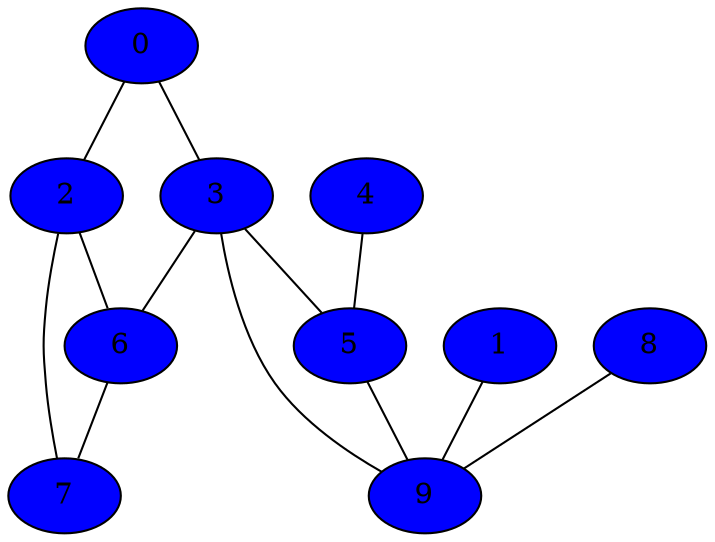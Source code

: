 digraph {
	0 [fillcolor = blue, style = filled];
	1 [fillcolor = blue, style = filled];
	2 [fillcolor = blue, style = filled];
	3 [fillcolor = blue, style = filled];
	4 [fillcolor = blue, style = filled];
	5 [fillcolor = blue, style = filled];
	6 [fillcolor = blue, style = filled];
	7 [fillcolor = blue, style = filled];
	8 [fillcolor = blue, style = filled];
	9 [fillcolor = blue, style = filled];
	0 -> 2 [dir=none];
	0 -> 3 [dir=none];
	1 -> 9 [dir=none];
	2 -> 6 [dir=none];
	2 -> 7 [dir=none];
	3 -> 5 [dir=none];
	3 -> 6 [dir=none];
	3 -> 9 [dir=none];
	4 -> 5 [dir=none];
	5 -> 9 [dir=none];
	6 -> 7 [dir=none];
	8 -> 9 [dir=none];
}